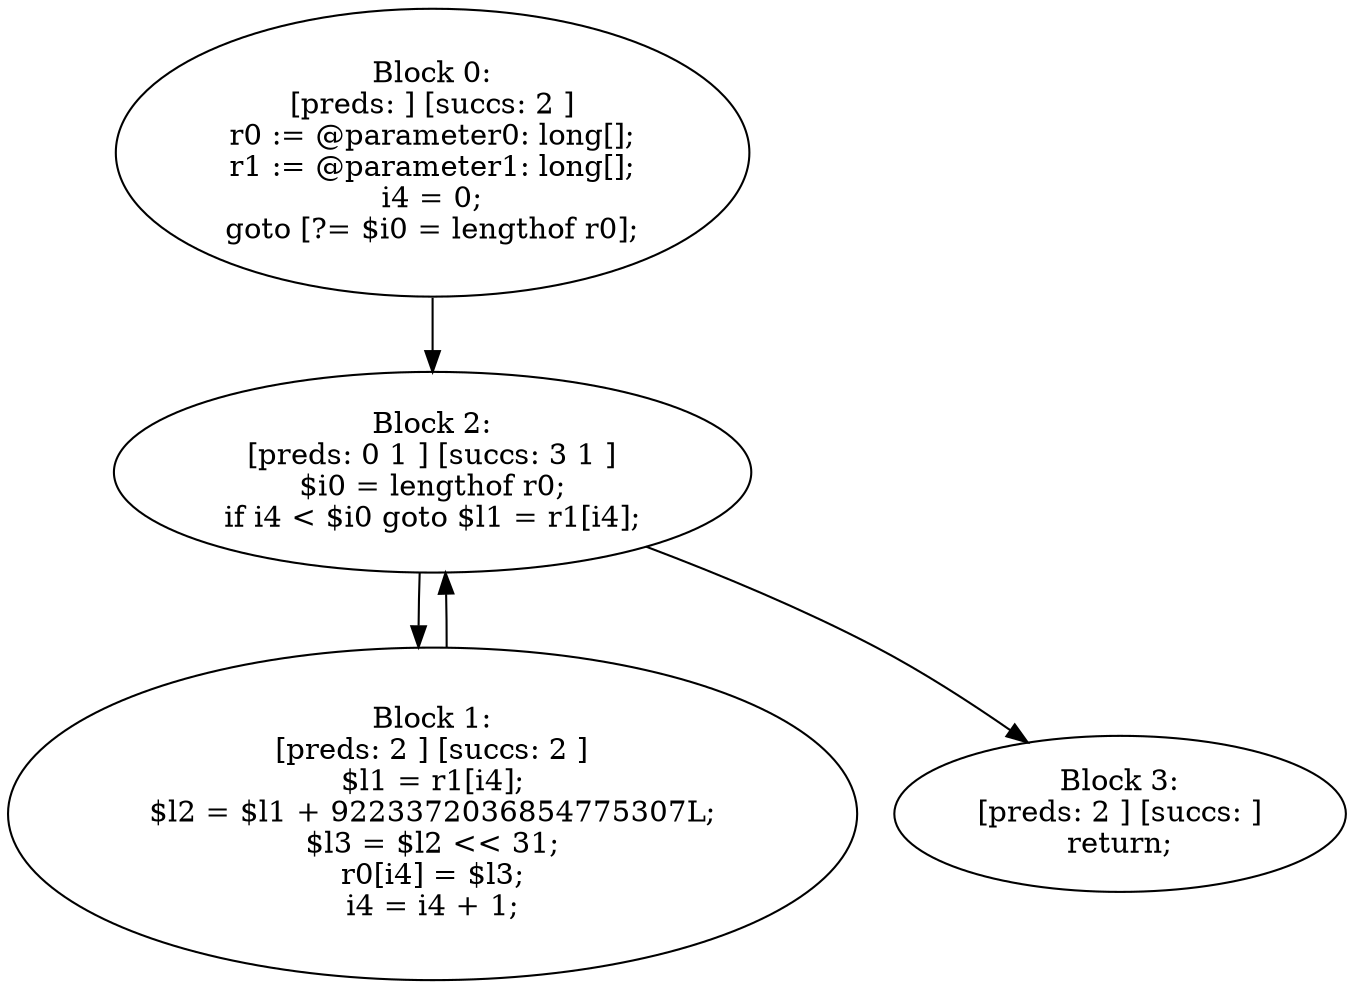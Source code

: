 digraph "unitGraph" {
    "Block 0:
[preds: ] [succs: 2 ]
r0 := @parameter0: long[];
r1 := @parameter1: long[];
i4 = 0;
goto [?= $i0 = lengthof r0];
"
    "Block 1:
[preds: 2 ] [succs: 2 ]
$l1 = r1[i4];
$l2 = $l1 + 9223372036854775307L;
$l3 = $l2 << 31;
r0[i4] = $l3;
i4 = i4 + 1;
"
    "Block 2:
[preds: 0 1 ] [succs: 3 1 ]
$i0 = lengthof r0;
if i4 < $i0 goto $l1 = r1[i4];
"
    "Block 3:
[preds: 2 ] [succs: ]
return;
"
    "Block 0:
[preds: ] [succs: 2 ]
r0 := @parameter0: long[];
r1 := @parameter1: long[];
i4 = 0;
goto [?= $i0 = lengthof r0];
"->"Block 2:
[preds: 0 1 ] [succs: 3 1 ]
$i0 = lengthof r0;
if i4 < $i0 goto $l1 = r1[i4];
";
    "Block 1:
[preds: 2 ] [succs: 2 ]
$l1 = r1[i4];
$l2 = $l1 + 9223372036854775307L;
$l3 = $l2 << 31;
r0[i4] = $l3;
i4 = i4 + 1;
"->"Block 2:
[preds: 0 1 ] [succs: 3 1 ]
$i0 = lengthof r0;
if i4 < $i0 goto $l1 = r1[i4];
";
    "Block 2:
[preds: 0 1 ] [succs: 3 1 ]
$i0 = lengthof r0;
if i4 < $i0 goto $l1 = r1[i4];
"->"Block 3:
[preds: 2 ] [succs: ]
return;
";
    "Block 2:
[preds: 0 1 ] [succs: 3 1 ]
$i0 = lengthof r0;
if i4 < $i0 goto $l1 = r1[i4];
"->"Block 1:
[preds: 2 ] [succs: 2 ]
$l1 = r1[i4];
$l2 = $l1 + 9223372036854775307L;
$l3 = $l2 << 31;
r0[i4] = $l3;
i4 = i4 + 1;
";
}
